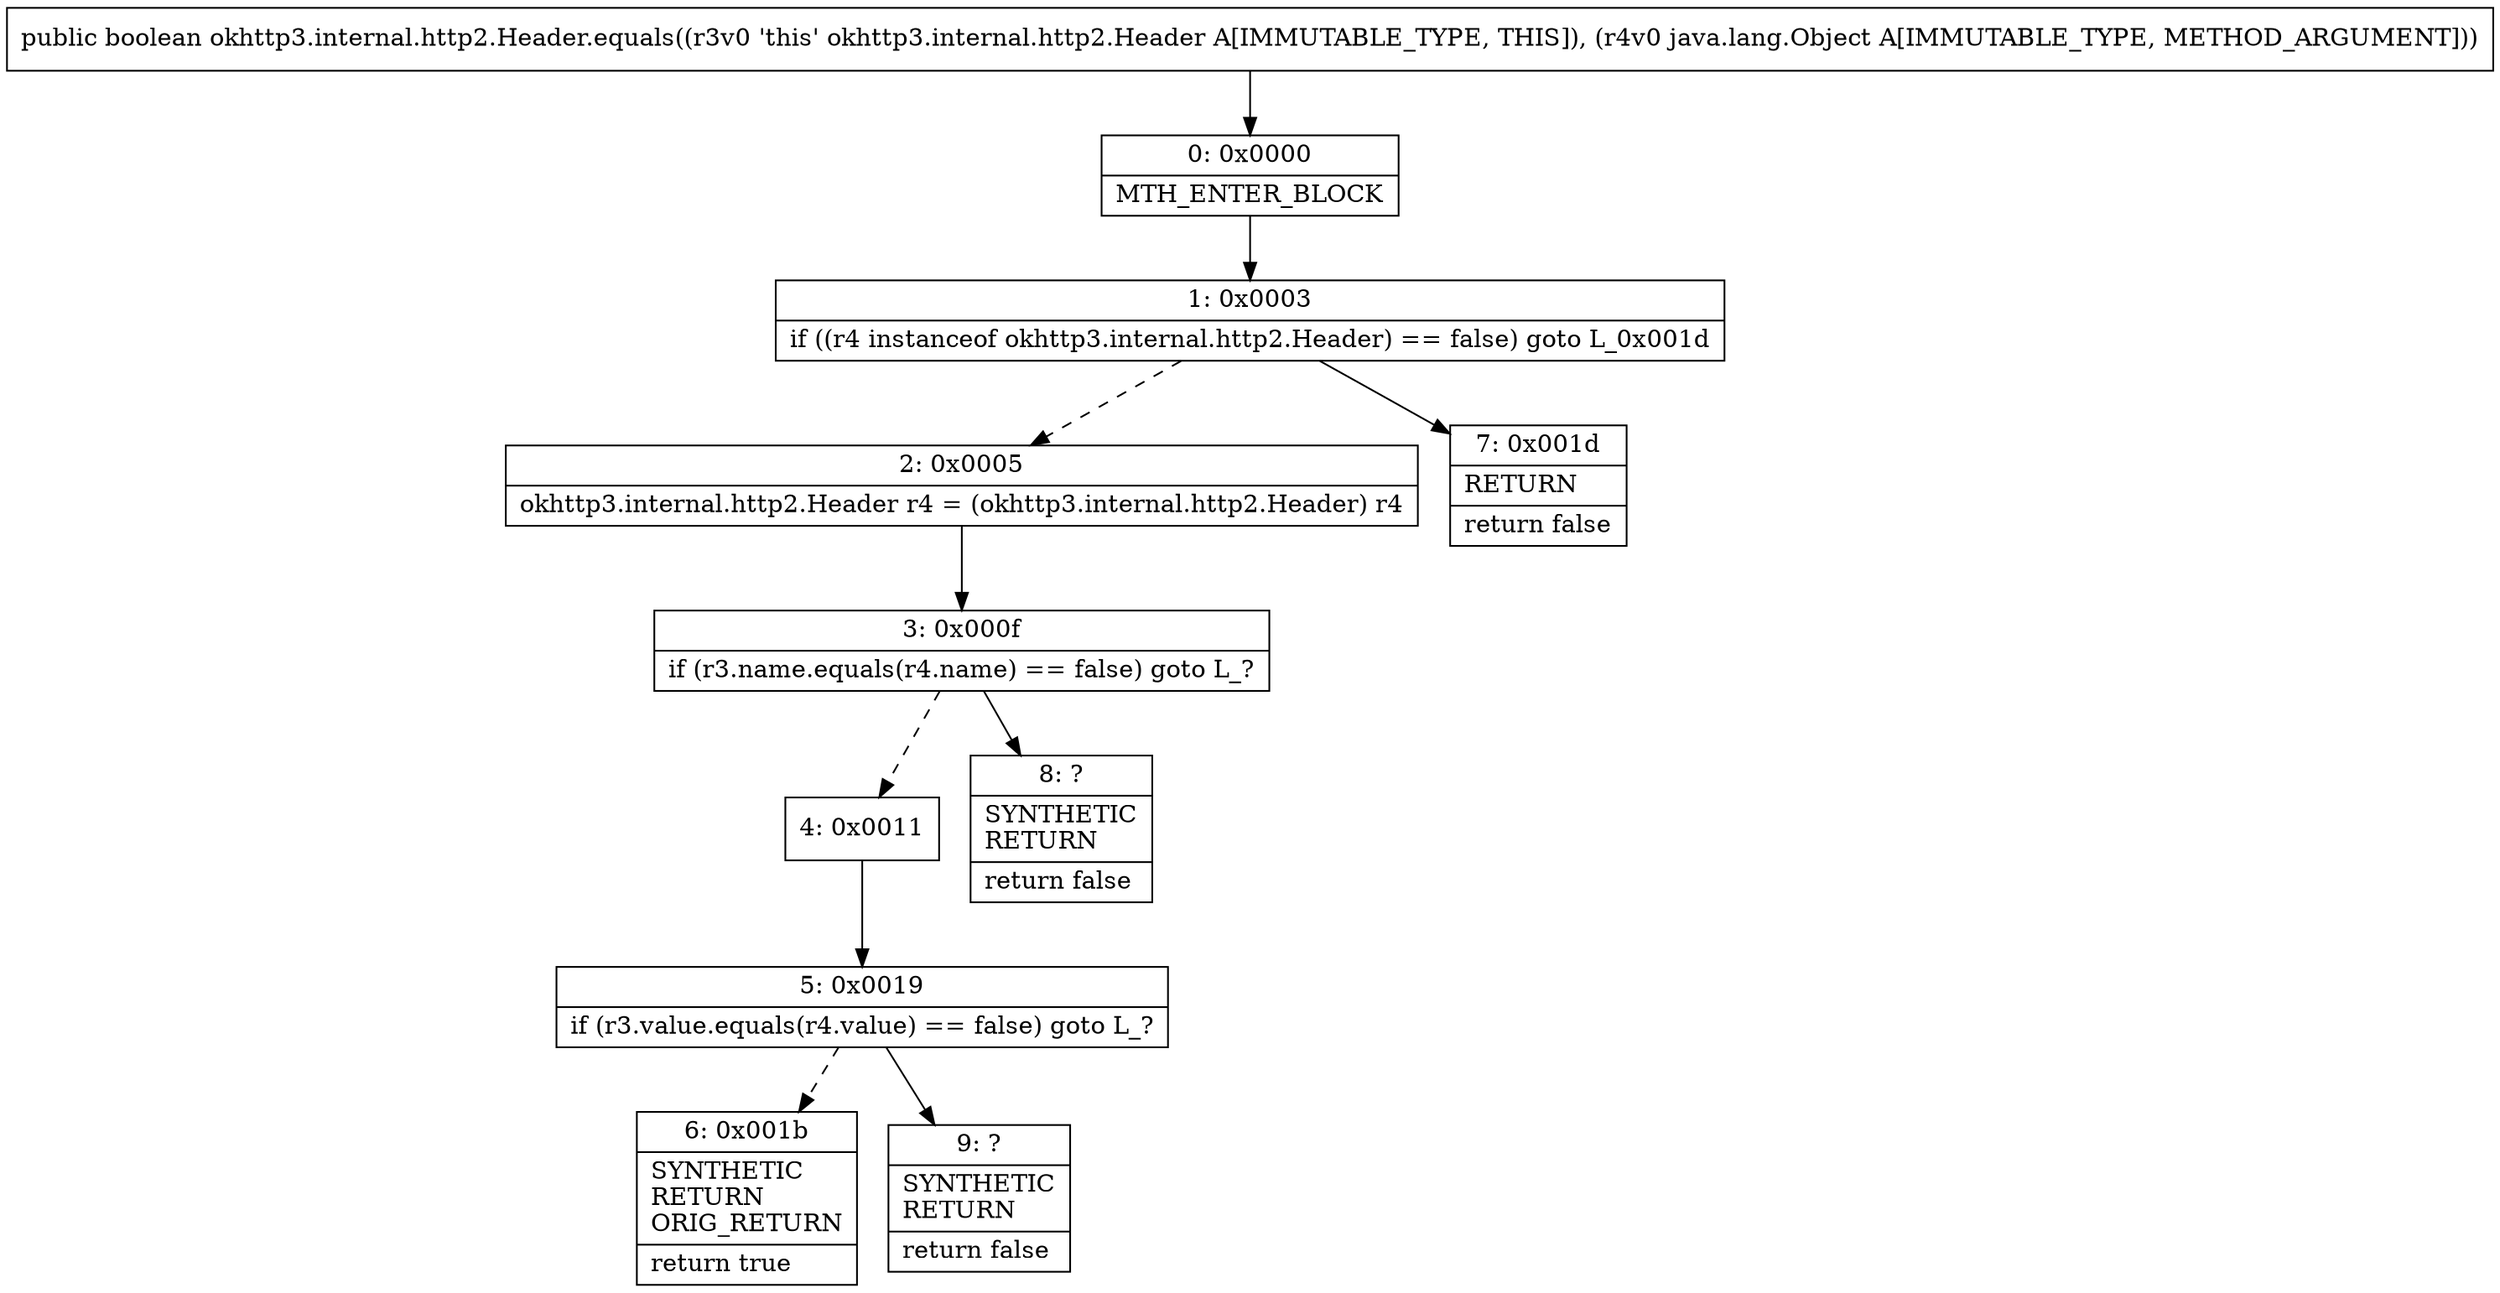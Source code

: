 digraph "CFG forokhttp3.internal.http2.Header.equals(Ljava\/lang\/Object;)Z" {
Node_0 [shape=record,label="{0\:\ 0x0000|MTH_ENTER_BLOCK\l}"];
Node_1 [shape=record,label="{1\:\ 0x0003|if ((r4 instanceof okhttp3.internal.http2.Header) == false) goto L_0x001d\l}"];
Node_2 [shape=record,label="{2\:\ 0x0005|okhttp3.internal.http2.Header r4 = (okhttp3.internal.http2.Header) r4\l}"];
Node_3 [shape=record,label="{3\:\ 0x000f|if (r3.name.equals(r4.name) == false) goto L_?\l}"];
Node_4 [shape=record,label="{4\:\ 0x0011}"];
Node_5 [shape=record,label="{5\:\ 0x0019|if (r3.value.equals(r4.value) == false) goto L_?\l}"];
Node_6 [shape=record,label="{6\:\ 0x001b|SYNTHETIC\lRETURN\lORIG_RETURN\l|return true\l}"];
Node_7 [shape=record,label="{7\:\ 0x001d|RETURN\l|return false\l}"];
Node_8 [shape=record,label="{8\:\ ?|SYNTHETIC\lRETURN\l|return false\l}"];
Node_9 [shape=record,label="{9\:\ ?|SYNTHETIC\lRETURN\l|return false\l}"];
MethodNode[shape=record,label="{public boolean okhttp3.internal.http2.Header.equals((r3v0 'this' okhttp3.internal.http2.Header A[IMMUTABLE_TYPE, THIS]), (r4v0 java.lang.Object A[IMMUTABLE_TYPE, METHOD_ARGUMENT])) }"];
MethodNode -> Node_0;
Node_0 -> Node_1;
Node_1 -> Node_2[style=dashed];
Node_1 -> Node_7;
Node_2 -> Node_3;
Node_3 -> Node_4[style=dashed];
Node_3 -> Node_8;
Node_4 -> Node_5;
Node_5 -> Node_6[style=dashed];
Node_5 -> Node_9;
}

